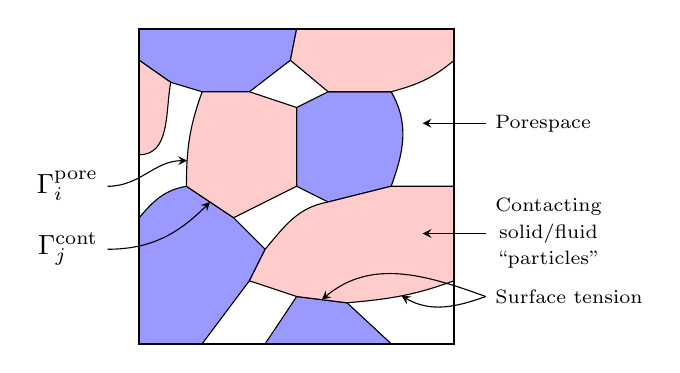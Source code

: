 \begin{tikzpicture}[>=stealth,scale=4]
  \coordinate (A) at (0.35,0.2);
  \coordinate (B) at (0.4,0.3);
  \coordinate (C) at (0.3,0.4);
  \coordinate (D) at (0.15,0.5);
  \coordinate (E) at (0.66,0.13);
  \coordinate (F) at (0.6,0.45);
  \coordinate (G) at (0.8,0.5);
  \coordinate (H) at (0.5,0.5);
  \coordinate (I) at (0.5,0.75);
  \coordinate (J) at (0.6,0.8);
  \coordinate (K) at (0.8,0.8);
  \coordinate (L) at (0.35,0.8);
  \coordinate (M) at (0.5,1);
  \coordinate (N) at (0,0.9);
  \coordinate (O) at (0.1,0.83);
  \coordinate (P) at (0.5,0.15);
  \coordinate (Q) at (0.48,0.9);
  \coordinate (R) at (0.2,0.8);
  
  % Region 1 particles 
  \draw[fill=blue!40] 
  (0,0) -- (0.2,0) -- (A) -- (B) -- (C) -- (D) to[out=190,in=50] (0,0.4) -- cycle %A
  (0.4,0) -- (P) -- (E) -- (0.8,0) -- cycle %B
  (F) -- (G) to[out=70,in=-60] (K) -- (J) -- (I) -- (H) -- cycle %C
  (M) -- (Q) -- (L) -- (R) -- (O) -- (N) -- (0,1) -- cycle %D
  ;

  % Region 2 particles
  \draw[fill=red!20]
  (0,0.6) to[out=0,in=-100] (O) -- (N) -- cycle %E
  (D) to[out=90,in=-110] coordinate[near start] (surf3) (R) -- (L) -- (I) -- (H) -- (C) -- (D) coordinate[midway] (surf4) %F
  (M) -- (Q) -- (J) -- (K) to[out=15,in=-140] (1,0.9) -- (1,1) -- cycle %G
  (1,0.2) to[out=-160,in=5] coordinate[midway] (surf1) (E) -- (P) coordinate[midway] (surf2) -- (A) -- (B) to[out=50,in=-170] (F) -- (G) -- (1,0.5) -- cycle %H
  ;

  \draw[thick] (0,0) rectangle (1,1);

  % Annotations
  \draw[<-] (0.9,0.7) -- (1.1,0.7) node[right,font=\scriptsize] {Porespace};
  \draw[<-] (0.9,0.35) -- (1.1,0.35) node[right,font=\scriptsize] {\shortstack{Contacting\\solid/fluid\\``particles''}};
  \draw[<-] (surf1) to[out=-30,in=-160] (1.1,0.15) node[right,font=\scriptsize] {Surface tension};
  \draw[<-] (surf2) to[out=40,in=160] (1.1,0.15); % extra arrow
  \draw[<-] (surf3) to[out=180,in=0] (-0.1,0.5) node[left] {$\Gamma_i^{\mathrm{pore}}$};
  \draw[<-] (surf4) to[out=-135,in=0] (-0.1,0.3) node[left] {$\Gamma_j^{\mathrm{cont}}$};
\end{tikzpicture}